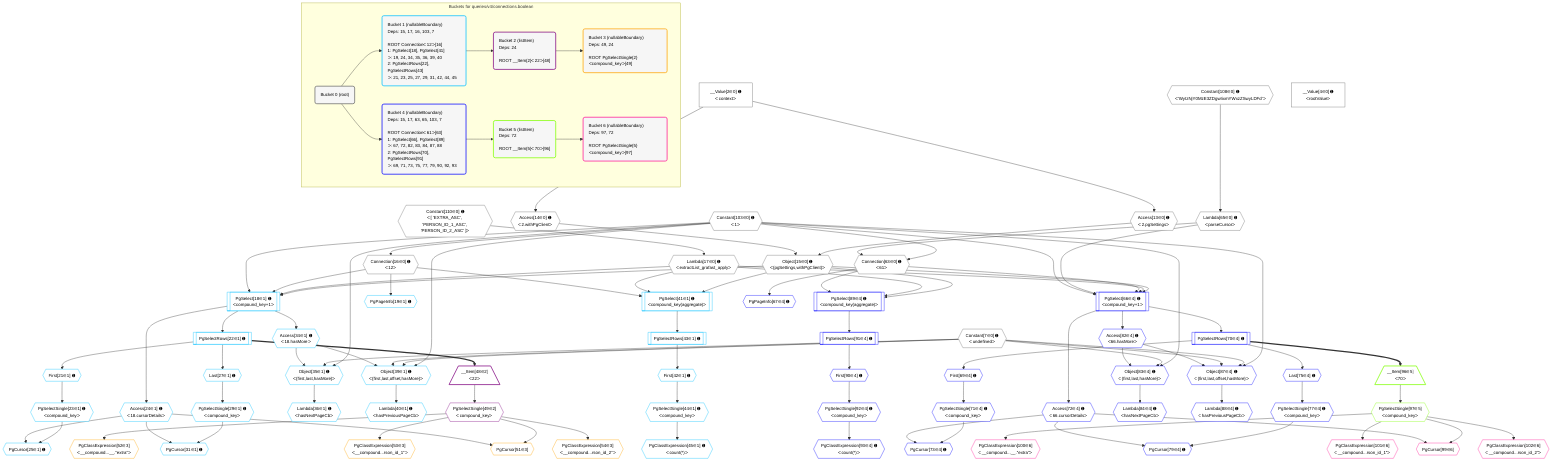 %%{init: {'themeVariables': { 'fontSize': '12px'}}}%%
graph TD
    classDef path fill:#eee,stroke:#000,color:#000
    classDef plan fill:#fff,stroke-width:1px,color:#000
    classDef itemplan fill:#fff,stroke-width:2px,color:#000
    classDef unbatchedplan fill:#dff,stroke-width:1px,color:#000
    classDef sideeffectplan fill:#fcc,stroke-width:2px,color:#000
    classDef bucket fill:#f6f6f6,color:#000,stroke-width:2px,text-align:left


    %% plan dependencies
    Object15{{"Object[15∈0] ➊<br />ᐸ{pgSettings,withPgClient}ᐳ"}}:::plan
    Access13{{"Access[13∈0] ➊<br />ᐸ2.pgSettingsᐳ"}}:::plan
    Access14{{"Access[14∈0] ➊<br />ᐸ2.withPgClientᐳ"}}:::plan
    Access13 & Access14 --> Object15
    Connection63{{"Connection[63∈0] ➊<br />ᐸ61ᐳ"}}:::plan
    Constant103{{"Constant[103∈0] ➊<br />ᐸ1ᐳ"}}:::plan
    Lambda65{{"Lambda[65∈0] ➊<br />ᐸparseCursorᐳ"}}:::plan
    Constant103 & Lambda65 --> Connection63
    __Value2["__Value[2∈0] ➊<br />ᐸcontextᐳ"]:::plan
    __Value2 --> Access13
    __Value2 --> Access14
    Connection16{{"Connection[16∈0] ➊<br />ᐸ12ᐳ"}}:::plan
    Constant103 --> Connection16
    Lambda17{{"Lambda[17∈0] ➊<br />ᐸextractList_grafast_applyᐳ"}}:::plan
    Constant110{{"Constant[110∈0] ➊<br />ᐸ[ 'EXTRA_ASC', 'PERSON_ID_1_ASC', 'PERSON_ID_2_ASC' ]ᐳ"}}:::plan
    Constant110 --> Lambda17
    Constant108{{"Constant[108∈0] ➊<br />ᐸ'WyIzNjY0MzE3ZDgwIixmYWxzZSwyLDFd'ᐳ"}}:::plan
    Constant108 --> Lambda65
    __Value4["__Value[4∈0] ➊<br />ᐸrootValueᐳ"]:::plan
    Constant7{{"Constant[7∈0] ➊<br />ᐸundefinedᐳ"}}:::plan
    PgSelect18[["PgSelect[18∈1] ➊<br />ᐸcompound_key+1ᐳ"]]:::plan
    Object15 & Lambda17 & Connection16 & Constant103 --> PgSelect18
    Object39{{"Object[39∈1] ➊<br />ᐸ{first,last,offset,hasMore}ᐳ"}}:::plan
    Access34{{"Access[34∈1] ➊<br />ᐸ18.hasMoreᐳ"}}:::plan
    Constant103 & Constant7 & Constant7 & Access34 --> Object39
    Object35{{"Object[35∈1] ➊<br />ᐸ{first,last,hasMore}ᐳ"}}:::plan
    Constant103 & Constant7 & Access34 --> Object35
    PgSelect41[["PgSelect[41∈1] ➊<br />ᐸcompound_key(aggregate)ᐳ"]]:::plan
    Object15 & Lambda17 & Connection16 --> PgSelect41
    PgCursor25{{"PgCursor[25∈1] ➊"}}:::plan
    PgSelectSingle23{{"PgSelectSingle[23∈1] ➊<br />ᐸcompound_keyᐳ"}}:::plan
    Access24{{"Access[24∈1] ➊<br />ᐸ18.cursorDetailsᐳ"}}:::plan
    PgSelectSingle23 & Access24 --> PgCursor25
    PgCursor31{{"PgCursor[31∈1] ➊"}}:::plan
    PgSelectSingle29{{"PgSelectSingle[29∈1] ➊<br />ᐸcompound_keyᐳ"}}:::plan
    PgSelectSingle29 & Access24 --> PgCursor31
    PgPageInfo19{{"PgPageInfo[19∈1] ➊"}}:::plan
    Connection16 --> PgPageInfo19
    First21{{"First[21∈1] ➊"}}:::plan
    PgSelectRows22[["PgSelectRows[22∈1] ➊"]]:::plan
    PgSelectRows22 --> First21
    PgSelect18 --> PgSelectRows22
    First21 --> PgSelectSingle23
    PgSelect18 --> Access24
    Last27{{"Last[27∈1] ➊"}}:::plan
    PgSelectRows22 --> Last27
    Last27 --> PgSelectSingle29
    PgSelect18 --> Access34
    Lambda36{{"Lambda[36∈1] ➊<br />ᐸhasNextPageCbᐳ"}}:::plan
    Object35 --> Lambda36
    Lambda40{{"Lambda[40∈1] ➊<br />ᐸhasPreviousPageCbᐳ"}}:::plan
    Object39 --> Lambda40
    First42{{"First[42∈1] ➊"}}:::plan
    PgSelectRows43[["PgSelectRows[43∈1] ➊"]]:::plan
    PgSelectRows43 --> First42
    PgSelect41 --> PgSelectRows43
    PgSelectSingle44{{"PgSelectSingle[44∈1] ➊<br />ᐸcompound_keyᐳ"}}:::plan
    First42 --> PgSelectSingle44
    PgClassExpression45{{"PgClassExpression[45∈1] ➊<br />ᐸcount(*)ᐳ"}}:::plan
    PgSelectSingle44 --> PgClassExpression45
    __Item48[/"__Item[48∈2]<br />ᐸ22ᐳ"\]:::itemplan
    PgSelectRows22 ==> __Item48
    PgSelectSingle49{{"PgSelectSingle[49∈2]<br />ᐸcompound_keyᐳ"}}:::plan
    __Item48 --> PgSelectSingle49
    PgCursor51{{"PgCursor[51∈3]"}}:::plan
    PgSelectSingle49 & Access24 --> PgCursor51
    PgClassExpression52{{"PgClassExpression[52∈3]<br />ᐸ__compound...__.”extra”ᐳ"}}:::plan
    PgSelectSingle49 --> PgClassExpression52
    PgClassExpression53{{"PgClassExpression[53∈3]<br />ᐸ__compound...rson_id_1”ᐳ"}}:::plan
    PgSelectSingle49 --> PgClassExpression53
    PgClassExpression54{{"PgClassExpression[54∈3]<br />ᐸ__compound...rson_id_2”ᐳ"}}:::plan
    PgSelectSingle49 --> PgClassExpression54
    PgSelect66[["PgSelect[66∈4] ➊<br />ᐸcompound_key+1ᐳ"]]:::plan
    Object15 & Lambda17 & Connection63 & Lambda65 & Constant103 --> PgSelect66
    Object87{{"Object[87∈4] ➊<br />ᐸ{first,last,offset,hasMore}ᐳ"}}:::plan
    Access82{{"Access[82∈4] ➊<br />ᐸ66.hasMoreᐳ"}}:::plan
    Constant103 & Constant7 & Constant7 & Access82 --> Object87
    Object83{{"Object[83∈4] ➊<br />ᐸ{first,last,hasMore}ᐳ"}}:::plan
    Constant103 & Constant7 & Access82 --> Object83
    PgSelect89[["PgSelect[89∈4] ➊<br />ᐸcompound_key(aggregate)ᐳ"]]:::plan
    Object15 & Lambda17 & Connection63 --> PgSelect89
    PgCursor73{{"PgCursor[73∈4] ➊"}}:::plan
    PgSelectSingle71{{"PgSelectSingle[71∈4] ➊<br />ᐸcompound_keyᐳ"}}:::plan
    Access72{{"Access[72∈4] ➊<br />ᐸ66.cursorDetailsᐳ"}}:::plan
    PgSelectSingle71 & Access72 --> PgCursor73
    PgCursor79{{"PgCursor[79∈4] ➊"}}:::plan
    PgSelectSingle77{{"PgSelectSingle[77∈4] ➊<br />ᐸcompound_keyᐳ"}}:::plan
    PgSelectSingle77 & Access72 --> PgCursor79
    PgPageInfo67{{"PgPageInfo[67∈4] ➊"}}:::plan
    Connection63 --> PgPageInfo67
    First69{{"First[69∈4] ➊"}}:::plan
    PgSelectRows70[["PgSelectRows[70∈4] ➊"]]:::plan
    PgSelectRows70 --> First69
    PgSelect66 --> PgSelectRows70
    First69 --> PgSelectSingle71
    PgSelect66 --> Access72
    Last75{{"Last[75∈4] ➊"}}:::plan
    PgSelectRows70 --> Last75
    Last75 --> PgSelectSingle77
    PgSelect66 --> Access82
    Lambda84{{"Lambda[84∈4] ➊<br />ᐸhasNextPageCbᐳ"}}:::plan
    Object83 --> Lambda84
    Lambda88{{"Lambda[88∈4] ➊<br />ᐸhasPreviousPageCbᐳ"}}:::plan
    Object87 --> Lambda88
    First90{{"First[90∈4] ➊"}}:::plan
    PgSelectRows91[["PgSelectRows[91∈4] ➊"]]:::plan
    PgSelectRows91 --> First90
    PgSelect89 --> PgSelectRows91
    PgSelectSingle92{{"PgSelectSingle[92∈4] ➊<br />ᐸcompound_keyᐳ"}}:::plan
    First90 --> PgSelectSingle92
    PgClassExpression93{{"PgClassExpression[93∈4] ➊<br />ᐸcount(*)ᐳ"}}:::plan
    PgSelectSingle92 --> PgClassExpression93
    __Item96[/"__Item[96∈5]<br />ᐸ70ᐳ"\]:::itemplan
    PgSelectRows70 ==> __Item96
    PgSelectSingle97{{"PgSelectSingle[97∈5]<br />ᐸcompound_keyᐳ"}}:::plan
    __Item96 --> PgSelectSingle97
    PgCursor99{{"PgCursor[99∈6]"}}:::plan
    PgSelectSingle97 & Access72 --> PgCursor99
    PgClassExpression100{{"PgClassExpression[100∈6]<br />ᐸ__compound...__.”extra”ᐳ"}}:::plan
    PgSelectSingle97 --> PgClassExpression100
    PgClassExpression101{{"PgClassExpression[101∈6]<br />ᐸ__compound...rson_id_1”ᐳ"}}:::plan
    PgSelectSingle97 --> PgClassExpression101
    PgClassExpression102{{"PgClassExpression[102∈6]<br />ᐸ__compound...rson_id_2”ᐳ"}}:::plan
    PgSelectSingle97 --> PgClassExpression102

    %% define steps

    subgraph "Buckets for queries/v4/connections.boolean"
    Bucket0("Bucket 0 (root)"):::bucket
    classDef bucket0 stroke:#696969
    class Bucket0,__Value2,__Value4,Constant7,Access13,Access14,Object15,Connection16,Lambda17,Connection63,Lambda65,Constant103,Constant108,Constant110 bucket0
    Bucket1("Bucket 1 (nullableBoundary)<br />Deps: 15, 17, 16, 103, 7<br /><br />ROOT Connectionᐸ12ᐳ[16]<br />1: PgSelect[18], PgSelect[41]<br />ᐳ: 19, 24, 34, 35, 36, 39, 40<br />2: PgSelectRows[22], PgSelectRows[43]<br />ᐳ: 21, 23, 25, 27, 29, 31, 42, 44, 45"):::bucket
    classDef bucket1 stroke:#00bfff
    class Bucket1,PgSelect18,PgPageInfo19,First21,PgSelectRows22,PgSelectSingle23,Access24,PgCursor25,Last27,PgSelectSingle29,PgCursor31,Access34,Object35,Lambda36,Object39,Lambda40,PgSelect41,First42,PgSelectRows43,PgSelectSingle44,PgClassExpression45 bucket1
    Bucket2("Bucket 2 (listItem)<br />Deps: 24<br /><br />ROOT __Item{2}ᐸ22ᐳ[48]"):::bucket
    classDef bucket2 stroke:#7f007f
    class Bucket2,__Item48,PgSelectSingle49 bucket2
    Bucket3("Bucket 3 (nullableBoundary)<br />Deps: 49, 24<br /><br />ROOT PgSelectSingle{2}ᐸcompound_keyᐳ[49]"):::bucket
    classDef bucket3 stroke:#ffa500
    class Bucket3,PgCursor51,PgClassExpression52,PgClassExpression53,PgClassExpression54 bucket3
    Bucket4("Bucket 4 (nullableBoundary)<br />Deps: 15, 17, 63, 65, 103, 7<br /><br />ROOT Connectionᐸ61ᐳ[63]<br />1: PgSelect[66], PgSelect[89]<br />ᐳ: 67, 72, 82, 83, 84, 87, 88<br />2: PgSelectRows[70], PgSelectRows[91]<br />ᐳ: 69, 71, 73, 75, 77, 79, 90, 92, 93"):::bucket
    classDef bucket4 stroke:#0000ff
    class Bucket4,PgSelect66,PgPageInfo67,First69,PgSelectRows70,PgSelectSingle71,Access72,PgCursor73,Last75,PgSelectSingle77,PgCursor79,Access82,Object83,Lambda84,Object87,Lambda88,PgSelect89,First90,PgSelectRows91,PgSelectSingle92,PgClassExpression93 bucket4
    Bucket5("Bucket 5 (listItem)<br />Deps: 72<br /><br />ROOT __Item{5}ᐸ70ᐳ[96]"):::bucket
    classDef bucket5 stroke:#7fff00
    class Bucket5,__Item96,PgSelectSingle97 bucket5
    Bucket6("Bucket 6 (nullableBoundary)<br />Deps: 97, 72<br /><br />ROOT PgSelectSingle{5}ᐸcompound_keyᐳ[97]"):::bucket
    classDef bucket6 stroke:#ff1493
    class Bucket6,PgCursor99,PgClassExpression100,PgClassExpression101,PgClassExpression102 bucket6
    Bucket0 --> Bucket1 & Bucket4
    Bucket1 --> Bucket2
    Bucket2 --> Bucket3
    Bucket4 --> Bucket5
    Bucket5 --> Bucket6
    end